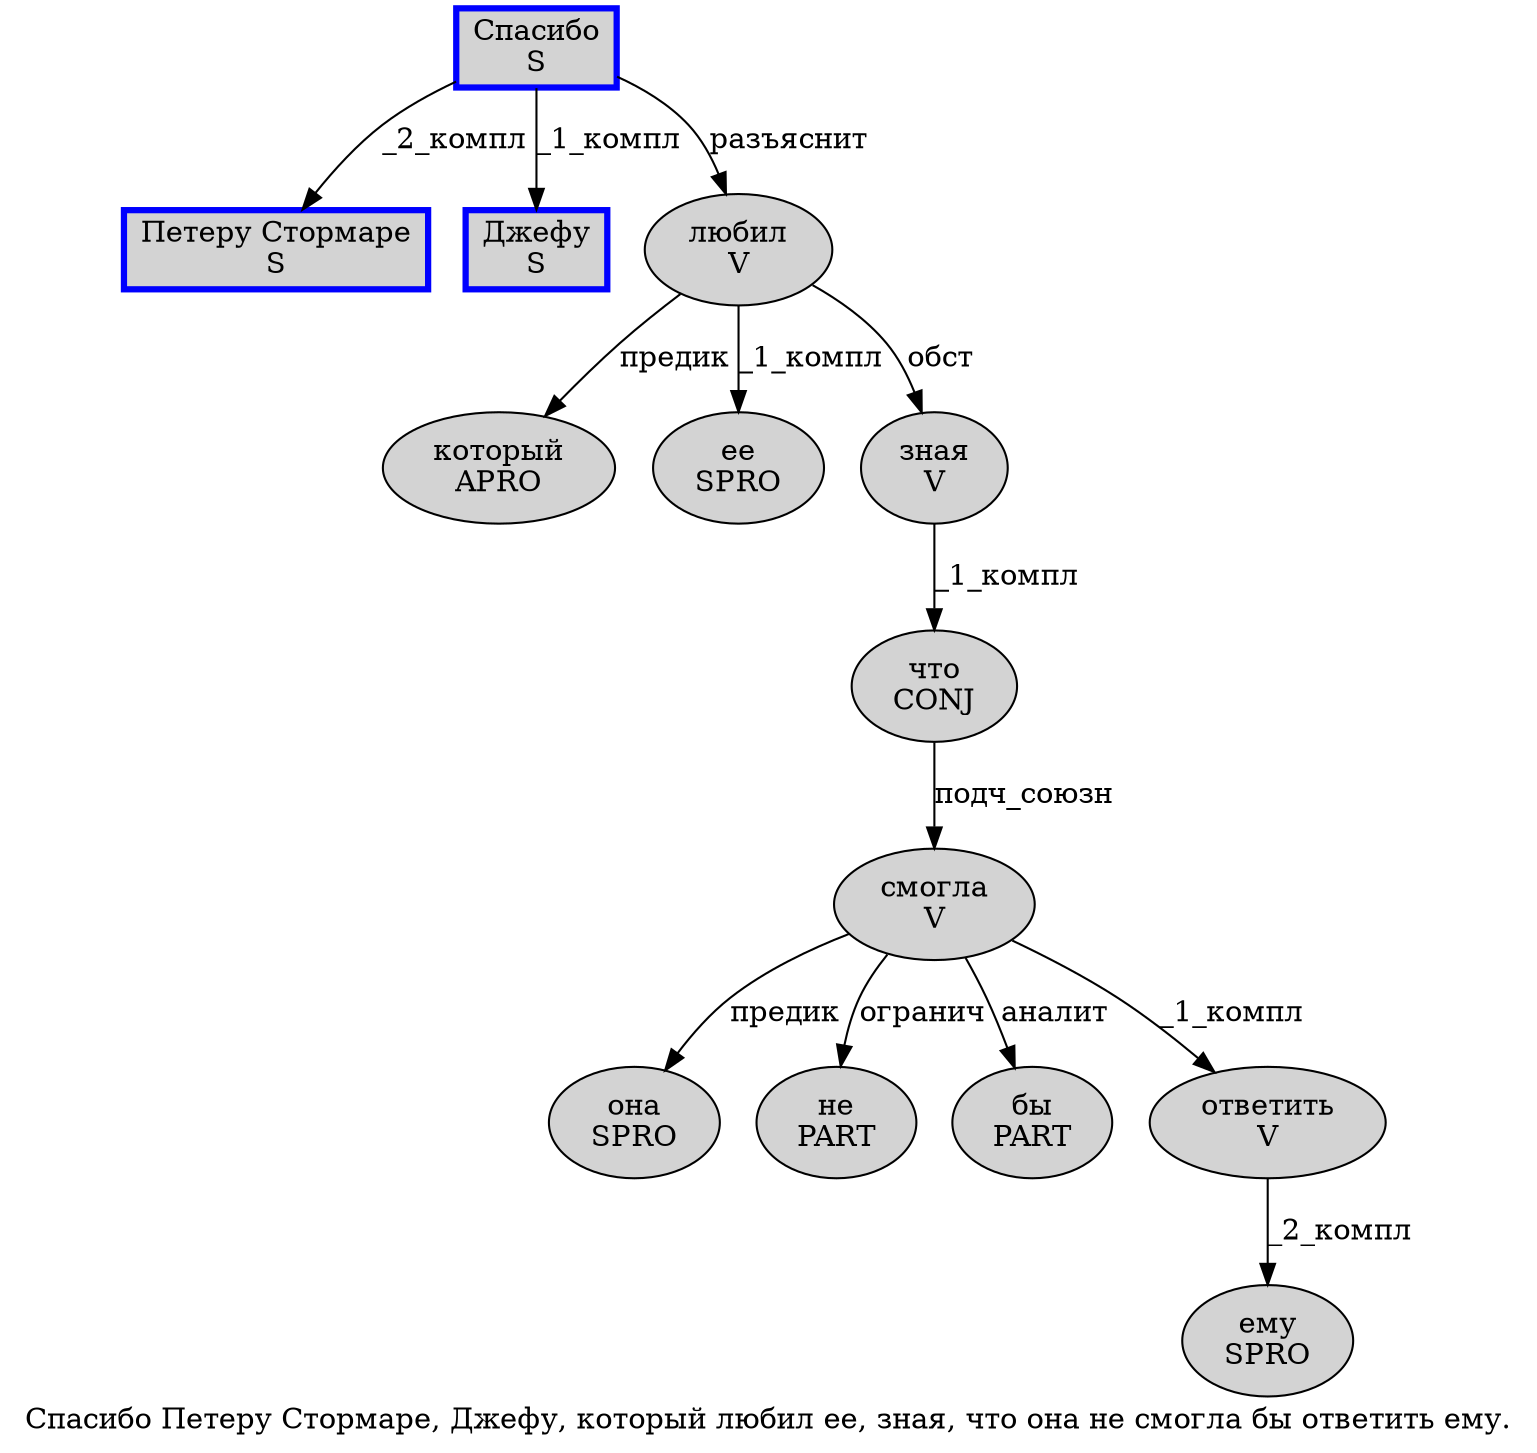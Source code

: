 digraph SENTENCE_1392 {
	graph [label="Спасибо Петеру Стормаре, Джефу, который любил ее, зная, что она не смогла бы ответить ему."]
	node [style=filled]
		0 [label="Спасибо
S" color=blue fillcolor=lightgray penwidth=3 shape=box]
		1 [label="Петеру Стормаре
S" color=blue fillcolor=lightgray penwidth=3 shape=box]
		3 [label="Джефу
S" color=blue fillcolor=lightgray penwidth=3 shape=box]
		5 [label="который
APRO" color="" fillcolor=lightgray penwidth=1 shape=ellipse]
		6 [label="любил
V" color="" fillcolor=lightgray penwidth=1 shape=ellipse]
		7 [label="ее
SPRO" color="" fillcolor=lightgray penwidth=1 shape=ellipse]
		9 [label="зная
V" color="" fillcolor=lightgray penwidth=1 shape=ellipse]
		11 [label="что
CONJ" color="" fillcolor=lightgray penwidth=1 shape=ellipse]
		12 [label="она
SPRO" color="" fillcolor=lightgray penwidth=1 shape=ellipse]
		13 [label="не
PART" color="" fillcolor=lightgray penwidth=1 shape=ellipse]
		14 [label="смогла
V" color="" fillcolor=lightgray penwidth=1 shape=ellipse]
		15 [label="бы
PART" color="" fillcolor=lightgray penwidth=1 shape=ellipse]
		16 [label="ответить
V" color="" fillcolor=lightgray penwidth=1 shape=ellipse]
		17 [label="ему
SPRO" color="" fillcolor=lightgray penwidth=1 shape=ellipse]
			0 -> 1 [label="_2_компл"]
			0 -> 3 [label="_1_компл"]
			0 -> 6 [label="разъяснит"]
			6 -> 5 [label="предик"]
			6 -> 7 [label="_1_компл"]
			6 -> 9 [label="обст"]
			11 -> 14 [label="подч_союзн"]
			14 -> 12 [label="предик"]
			14 -> 13 [label="огранич"]
			14 -> 15 [label="аналит"]
			14 -> 16 [label="_1_компл"]
			9 -> 11 [label="_1_компл"]
			16 -> 17 [label="_2_компл"]
}
